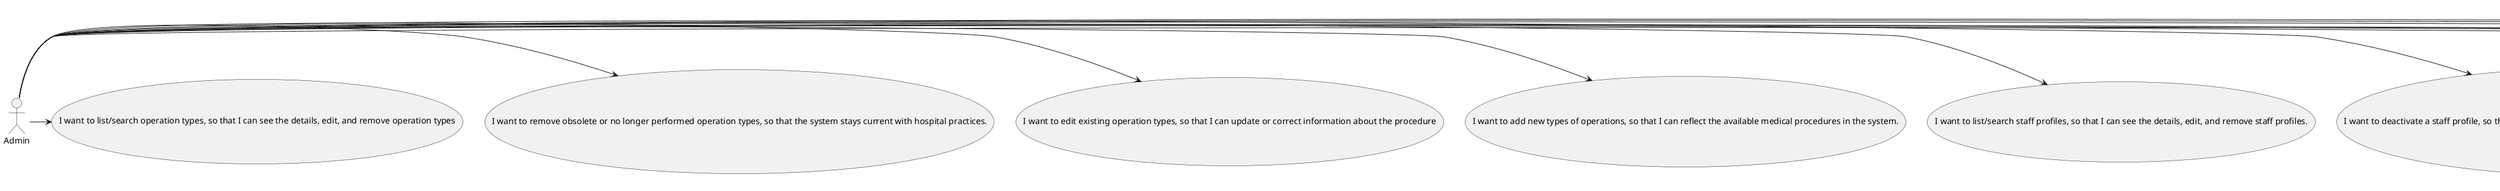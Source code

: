 @startuml

:User: as User
:Admin: as Admin
:Patient: as Patient
:Doctor: as Doctor
:Non Authenticated User: as NonAuthenticatedUser

(I want to register new backoffice users via an out-of-band process, so that they can access the backoffice system with appropriate permissions) as (US_5.1.1)
(I want to reset my password if I forget it, so that I can regain access to the system securely) as (US_5.1.2)
(I want to register for the healthcare application, so that I can create a user profile and book appointments online.) as (US_5.1.3)
(I want to update my user profile, so that I can change my personal details and preferences) as (US_5.1.4)
(I want to delete my account and all associated data, so that I can exercise my right to be forgotten as per GDPR.) as (US_5.1.5)
(I want to log in to the system using my credentials, so that I can access the backoffice features according to my assigned role.) as (US_5.1.6)
(I want to log in to the healthcare system using my external IAM credentials, so that I can access my appointments, medical records, and other features securely) as (US_5.1.7)
(I want to create a new patient profile, so that I can register their personal details and medical history.) as (US_5.1.8)
(I want to edit an existing patient profile, so that I can update their information when needed.) as (US_5.1.9)
(I want to delete a patient profile, so that I can remove patients who are no longer under car) as (US_5.1.10)
(I want to list/search patient profiles by different attributes, so that I can view the details, edit, and remove patient profiles.) as (US_5.1.11)
(I want to create a new staff profile, so that I can add them to the hospital’s roster.) as (US_5.1.12)
(I want to edit a staff’s profile, so that I can update their information.) as (US_5.1.13)
(I want to deactivate a staff profile, so that I can remove them from the hospital’s active roster without losing their historical data.) as (US_5.1.14)
(I want to list/search staff profiles, so that I can see the details, edit, and remove staff profiles.) as (US_5.1.15)
(I want to request an operation, so that the Patient has access to the necessary healthcare.) as (US_5.1.16)
(I want to update an operation requisition, so that the Patient has access to the necessary healthcare) as (US_5.1.17)
(I want to remove an operation requisition, so that the healthcare activities are provided as necessary.) as (US_5.1.18)
(I want to list/search operation requisitions, so that I see the details, edit, and remove operation requisitions) as (US_5.1.19)
(I want to add new types of operations, so that I can reflect the available medical procedures in the system.) as (US_5.1.20)
(I want to edit existing operation types, so that I can update or correct information about the procedure) as (US_5.1.21)
(I want to remove obsolete or no longer performed operation types, so that the system stays current with hospital practices.) as (US_5.1.22)
(I want to list/search operation types, so that I can see the details, edit, and remove operation types) as (US_5.1.23)






Admin -> (US_5.1.1)
Admin -> (US_5.1.8)
Admin -> (US_5.1.9)
Admin -> (US_5.1.10)
Admin -> (US_5.1.11)
Admin -> (US_5.1.12)
Admin -> (US_5.1.13)
Admin -> (US_5.1.14)
Admin -> (US_5.1.15)
Admin -> (US_5.1.20)
Admin -> (US_5.1.21)
Admin -> (US_5.1.22)
Admin -> (US_5.1.23)

User -> (US_5.1.2)

Patient -> (US_5.1.3)
Patient -> (US_5.1.4)
Patient -> (US_5.1.5)
Patient -> (US_5.1.7)

NonAuthenticatedUser -> (US_5.1.6)

Doctor -> (US_5.1.16)
Doctor -> (US_5.1.17)
Doctor -> (US_5.1.18)
Doctor -> (US_5.1.19)




@enduml